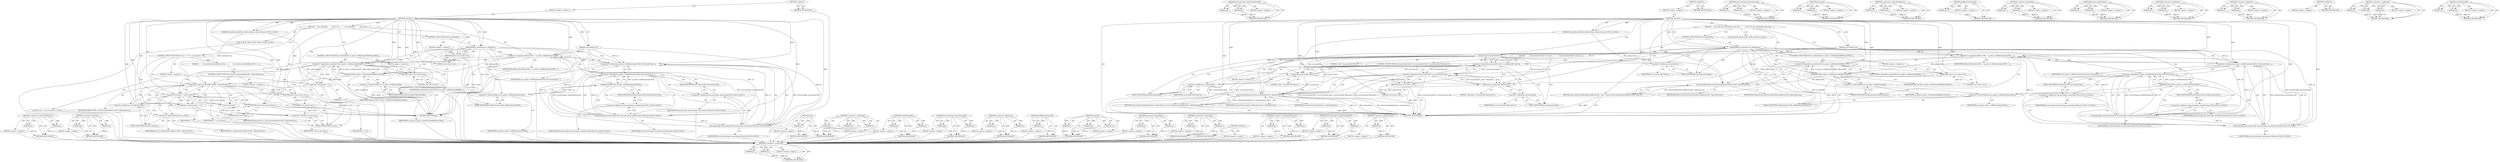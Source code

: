 digraph "urlMatchesSelf" {
vulnerable_122 [label=<(METHOD,&lt;operator&gt;.indirectFieldAccess)>];
vulnerable_123 [label=<(PARAM,p1)>];
vulnerable_124 [label=<(PARAM,p2)>];
vulnerable_125 [label=<(BLOCK,&lt;empty&gt;,&lt;empty&gt;)>];
vulnerable_126 [label=<(METHOD_RETURN,ANY)>];
vulnerable_147 [label=<(METHOD,&lt;operator&gt;.lessThan)>];
vulnerable_148 [label=<(PARAM,p1)>];
vulnerable_149 [label=<(PARAM,p2)>];
vulnerable_150 [label=<(BLOCK,&lt;empty&gt;,&lt;empty&gt;)>];
vulnerable_151 [label=<(METHOD_RETURN,ANY)>];
vulnerable_6 [label=<(METHOD,&lt;global&gt;)<SUB>1</SUB>>];
vulnerable_7 [label=<(BLOCK,&lt;empty&gt;,&lt;empty&gt;)<SUB>1</SUB>>];
vulnerable_8 [label=<(METHOD,matches)<SUB>1</SUB>>];
vulnerable_9 [label=<(PARAM,const KURL&amp; url)<SUB>1</SUB>>];
vulnerable_10 [label="<(PARAM,ContentSecurityPolicy::RedirectStatus redirectStatus)<SUB>1</SUB>>"];
vulnerable_11 [label=<(BLOCK,{
    if (m_allowStar)
         return true;
 
...,{
    if (m_allowStar)
         return true;
 
...)<SUB>2</SUB>>];
vulnerable_12 [label=<(CONTROL_STRUCTURE,IF,if (m_allowStar))<SUB>3</SUB>>];
vulnerable_13 [label=<(IDENTIFIER,m_allowStar,if (m_allowStar))<SUB>3</SUB>>];
vulnerable_14 [label=<(BLOCK,&lt;empty&gt;,&lt;empty&gt;)<SUB>4</SUB>>];
vulnerable_15 [label=<(RETURN,return true;,return true;)<SUB>4</SUB>>];
vulnerable_16 [label=<(LITERAL,true,return true;)<SUB>4</SUB>>];
vulnerable_17 [label="<(LOCAL,KURL effectiveURL: KURL)<SUB>6</SUB>>"];
vulnerable_18 [label=<(&lt;operator&gt;.assignment,effectiveURL = m_policy-&gt;selfMatchesInnerURL() ...)<SUB>6</SUB>>];
vulnerable_19 [label=<(IDENTIFIER,effectiveURL,effectiveURL = m_policy-&gt;selfMatchesInnerURL() ...)<SUB>6</SUB>>];
vulnerable_20 [label=<(&lt;operator&gt;.conditional,m_policy-&gt;selfMatchesInnerURL() &amp;&amp; SecurityOrig...)<SUB>6</SUB>>];
vulnerable_21 [label=<(&lt;operator&gt;.logicalAnd,m_policy-&gt;selfMatchesInnerURL() &amp;&amp; SecurityOrig...)<SUB>6</SUB>>];
vulnerable_22 [label=<(selfMatchesInnerURL,m_policy-&gt;selfMatchesInnerURL())<SUB>6</SUB>>];
vulnerable_23 [label=<(&lt;operator&gt;.indirectFieldAccess,m_policy-&gt;selfMatchesInnerURL)<SUB>6</SUB>>];
vulnerable_24 [label=<(IDENTIFIER,m_policy,m_policy-&gt;selfMatchesInnerURL())<SUB>6</SUB>>];
vulnerable_25 [label=<(FIELD_IDENTIFIER,selfMatchesInnerURL,selfMatchesInnerURL)<SUB>6</SUB>>];
vulnerable_26 [label="<(SecurityOrigin.shouldUseInnerURL,SecurityOrigin::shouldUseInnerURL(url))<SUB>6</SUB>>"];
vulnerable_27 [label="<(&lt;operator&gt;.fieldAccess,SecurityOrigin::shouldUseInnerURL)<SUB>6</SUB>>"];
vulnerable_28 [label="<(IDENTIFIER,SecurityOrigin,SecurityOrigin::shouldUseInnerURL(url))<SUB>6</SUB>>"];
vulnerable_29 [label=<(FIELD_IDENTIFIER,shouldUseInnerURL,shouldUseInnerURL)<SUB>6</SUB>>];
vulnerable_30 [label="<(IDENTIFIER,url,SecurityOrigin::shouldUseInnerURL(url))<SUB>6</SUB>>"];
vulnerable_31 [label="<(SecurityOrigin.extractInnerURL,SecurityOrigin::extractInnerURL(url))<SUB>6</SUB>>"];
vulnerable_32 [label="<(&lt;operator&gt;.fieldAccess,SecurityOrigin::extractInnerURL)<SUB>6</SUB>>"];
vulnerable_33 [label="<(IDENTIFIER,SecurityOrigin,SecurityOrigin::extractInnerURL(url))<SUB>6</SUB>>"];
vulnerable_34 [label=<(FIELD_IDENTIFIER,extractInnerURL,extractInnerURL)<SUB>6</SUB>>];
vulnerable_35 [label="<(IDENTIFIER,url,SecurityOrigin::extractInnerURL(url))<SUB>6</SUB>>"];
vulnerable_36 [label=<(IDENTIFIER,url,m_policy-&gt;selfMatchesInnerURL() &amp;&amp; SecurityOrig...)<SUB>6</SUB>>];
vulnerable_37 [label=<(CONTROL_STRUCTURE,IF,if (m_allowSelf &amp;&amp; m_policy-&gt;urlMatchesSelf(effectiveURL)))<SUB>8</SUB>>];
vulnerable_38 [label=<(&lt;operator&gt;.logicalAnd,m_allowSelf &amp;&amp; m_policy-&gt;urlMatchesSelf(effecti...)<SUB>8</SUB>>];
vulnerable_39 [label=<(IDENTIFIER,m_allowSelf,m_allowSelf &amp;&amp; m_policy-&gt;urlMatchesSelf(effecti...)<SUB>8</SUB>>];
vulnerable_40 [label=<(urlMatchesSelf,m_policy-&gt;urlMatchesSelf(effectiveURL))<SUB>8</SUB>>];
vulnerable_41 [label=<(&lt;operator&gt;.indirectFieldAccess,m_policy-&gt;urlMatchesSelf)<SUB>8</SUB>>];
vulnerable_42 [label=<(IDENTIFIER,m_policy,m_policy-&gt;urlMatchesSelf(effectiveURL))<SUB>8</SUB>>];
vulnerable_43 [label=<(FIELD_IDENTIFIER,urlMatchesSelf,urlMatchesSelf)<SUB>8</SUB>>];
vulnerable_44 [label=<(IDENTIFIER,effectiveURL,m_policy-&gt;urlMatchesSelf(effectiveURL))<SUB>8</SUB>>];
vulnerable_45 [label=<(BLOCK,&lt;empty&gt;,&lt;empty&gt;)<SUB>9</SUB>>];
vulnerable_46 [label=<(RETURN,return true;,return true;)<SUB>9</SUB>>];
vulnerable_47 [label=<(LITERAL,true,return true;)<SUB>9</SUB>>];
vulnerable_48 [label=<(CONTROL_STRUCTURE,FOR,for (size_t i = 0;i &lt; m_list.size();++i))<SUB>11</SUB>>];
vulnerable_49 [label=<(BLOCK,&lt;empty&gt;,&lt;empty&gt;)<SUB>11</SUB>>];
vulnerable_50 [label="<(LOCAL,size_t i: size_t)<SUB>11</SUB>>"];
vulnerable_51 [label=<(&lt;operator&gt;.assignment,i = 0)<SUB>11</SUB>>];
vulnerable_52 [label=<(IDENTIFIER,i,i = 0)<SUB>11</SUB>>];
vulnerable_53 [label=<(LITERAL,0,i = 0)<SUB>11</SUB>>];
vulnerable_54 [label=<(&lt;operator&gt;.lessThan,i &lt; m_list.size())<SUB>11</SUB>>];
vulnerable_55 [label=<(IDENTIFIER,i,i &lt; m_list.size())<SUB>11</SUB>>];
vulnerable_56 [label=<(size,m_list.size())<SUB>11</SUB>>];
vulnerable_57 [label=<(&lt;operator&gt;.fieldAccess,m_list.size)<SUB>11</SUB>>];
vulnerable_58 [label=<(IDENTIFIER,m_list,m_list.size())<SUB>11</SUB>>];
vulnerable_59 [label=<(FIELD_IDENTIFIER,size,size)<SUB>11</SUB>>];
vulnerable_60 [label=<(&lt;operator&gt;.preIncrement,++i)<SUB>11</SUB>>];
vulnerable_61 [label=<(IDENTIFIER,i,++i)<SUB>11</SUB>>];
vulnerable_62 [label=<(BLOCK,{
        if (m_list[i].matches(effectiveURL, r...,{
        if (m_list[i].matches(effectiveURL, r...)<SUB>11</SUB>>];
vulnerable_63 [label=<(CONTROL_STRUCTURE,IF,if (m_list[i].matches(effectiveURL, redirectStatus)))<SUB>12</SUB>>];
vulnerable_64 [label=<(matches,m_list[i].matches(effectiveURL, redirectStatus))<SUB>12</SUB>>];
vulnerable_65 [label=<(&lt;operator&gt;.fieldAccess,m_list[i].matches)<SUB>12</SUB>>];
vulnerable_66 [label=<(&lt;operator&gt;.indirectIndexAccess,m_list[i])<SUB>12</SUB>>];
vulnerable_67 [label=<(IDENTIFIER,m_list,m_list[i].matches(effectiveURL, redirectStatus))<SUB>12</SUB>>];
vulnerable_68 [label=<(IDENTIFIER,i,m_list[i].matches(effectiveURL, redirectStatus))<SUB>12</SUB>>];
vulnerable_69 [label=<(FIELD_IDENTIFIER,matches,matches)<SUB>12</SUB>>];
vulnerable_70 [label=<(IDENTIFIER,effectiveURL,m_list[i].matches(effectiveURL, redirectStatus))<SUB>12</SUB>>];
vulnerable_71 [label=<(IDENTIFIER,redirectStatus,m_list[i].matches(effectiveURL, redirectStatus))<SUB>12</SUB>>];
vulnerable_72 [label=<(BLOCK,&lt;empty&gt;,&lt;empty&gt;)<SUB>13</SUB>>];
vulnerable_73 [label=<(RETURN,return true;,return true;)<SUB>13</SUB>>];
vulnerable_74 [label=<(LITERAL,true,return true;)<SUB>13</SUB>>];
vulnerable_75 [label=<(RETURN,return false;,return false;)<SUB>15</SUB>>];
vulnerable_76 [label=<(LITERAL,false,return false;)<SUB>15</SUB>>];
vulnerable_77 [label=<(METHOD_RETURN,bool)<SUB>1</SUB>>];
vulnerable_79 [label=<(METHOD_RETURN,ANY)<SUB>1</SUB>>];
vulnerable_152 [label=<(METHOD,size)>];
vulnerable_153 [label=<(PARAM,p1)>];
vulnerable_154 [label=<(BLOCK,&lt;empty&gt;,&lt;empty&gt;)>];
vulnerable_155 [label=<(METHOD_RETURN,ANY)>];
vulnerable_107 [label=<(METHOD,&lt;operator&gt;.conditional)>];
vulnerable_108 [label=<(PARAM,p1)>];
vulnerable_109 [label=<(PARAM,p2)>];
vulnerable_110 [label=<(PARAM,p3)>];
vulnerable_111 [label=<(BLOCK,&lt;empty&gt;,&lt;empty&gt;)>];
vulnerable_112 [label=<(METHOD_RETURN,ANY)>];
vulnerable_142 [label=<(METHOD,urlMatchesSelf)>];
vulnerable_143 [label=<(PARAM,p1)>];
vulnerable_144 [label=<(PARAM,p2)>];
vulnerable_145 [label=<(BLOCK,&lt;empty&gt;,&lt;empty&gt;)>];
vulnerable_146 [label=<(METHOD_RETURN,ANY)>];
vulnerable_137 [label=<(METHOD,SecurityOrigin.extractInnerURL)>];
vulnerable_138 [label=<(PARAM,p1)>];
vulnerable_139 [label=<(PARAM,p2)>];
vulnerable_140 [label=<(BLOCK,&lt;empty&gt;,&lt;empty&gt;)>];
vulnerable_141 [label=<(METHOD_RETURN,ANY)>];
vulnerable_132 [label=<(METHOD,&lt;operator&gt;.fieldAccess)>];
vulnerable_133 [label=<(PARAM,p1)>];
vulnerable_134 [label=<(PARAM,p2)>];
vulnerable_135 [label=<(BLOCK,&lt;empty&gt;,&lt;empty&gt;)>];
vulnerable_136 [label=<(METHOD_RETURN,ANY)>];
vulnerable_118 [label=<(METHOD,selfMatchesInnerURL)>];
vulnerable_119 [label=<(PARAM,p1)>];
vulnerable_120 [label=<(BLOCK,&lt;empty&gt;,&lt;empty&gt;)>];
vulnerable_121 [label=<(METHOD_RETURN,ANY)>];
vulnerable_160 [label=<(METHOD,matches)>];
vulnerable_161 [label=<(PARAM,p1)>];
vulnerable_162 [label=<(PARAM,p2)>];
vulnerable_163 [label=<(PARAM,p3)>];
vulnerable_164 [label=<(BLOCK,&lt;empty&gt;,&lt;empty&gt;)>];
vulnerable_165 [label=<(METHOD_RETURN,ANY)>];
vulnerable_113 [label=<(METHOD,&lt;operator&gt;.logicalAnd)>];
vulnerable_114 [label=<(PARAM,p1)>];
vulnerable_115 [label=<(PARAM,p2)>];
vulnerable_116 [label=<(BLOCK,&lt;empty&gt;,&lt;empty&gt;)>];
vulnerable_117 [label=<(METHOD_RETURN,ANY)>];
vulnerable_102 [label=<(METHOD,&lt;operator&gt;.assignment)>];
vulnerable_103 [label=<(PARAM,p1)>];
vulnerable_104 [label=<(PARAM,p2)>];
vulnerable_105 [label=<(BLOCK,&lt;empty&gt;,&lt;empty&gt;)>];
vulnerable_106 [label=<(METHOD_RETURN,ANY)>];
vulnerable_96 [label=<(METHOD,&lt;global&gt;)<SUB>1</SUB>>];
vulnerable_97 [label=<(BLOCK,&lt;empty&gt;,&lt;empty&gt;)>];
vulnerable_98 [label=<(METHOD_RETURN,ANY)>];
vulnerable_166 [label=<(METHOD,&lt;operator&gt;.indirectIndexAccess)>];
vulnerable_167 [label=<(PARAM,p1)>];
vulnerable_168 [label=<(PARAM,p2)>];
vulnerable_169 [label=<(BLOCK,&lt;empty&gt;,&lt;empty&gt;)>];
vulnerable_170 [label=<(METHOD_RETURN,ANY)>];
vulnerable_127 [label=<(METHOD,SecurityOrigin.shouldUseInnerURL)>];
vulnerable_128 [label=<(PARAM,p1)>];
vulnerable_129 [label=<(PARAM,p2)>];
vulnerable_130 [label=<(BLOCK,&lt;empty&gt;,&lt;empty&gt;)>];
vulnerable_131 [label=<(METHOD_RETURN,ANY)>];
vulnerable_156 [label=<(METHOD,&lt;operator&gt;.preIncrement)>];
vulnerable_157 [label=<(PARAM,p1)>];
vulnerable_158 [label=<(BLOCK,&lt;empty&gt;,&lt;empty&gt;)>];
vulnerable_159 [label=<(METHOD_RETURN,ANY)>];
fixed_120 [label=<(METHOD,&lt;operator&gt;.assignment)>];
fixed_121 [label=<(PARAM,p1)>];
fixed_122 [label=<(PARAM,p2)>];
fixed_123 [label=<(BLOCK,&lt;empty&gt;,&lt;empty&gt;)>];
fixed_124 [label=<(METHOD_RETURN,ANY)>];
fixed_145 [label=<(METHOD,SecurityOrigin.shouldUseInnerURL)>];
fixed_146 [label=<(PARAM,p1)>];
fixed_147 [label=<(PARAM,p2)>];
fixed_148 [label=<(BLOCK,&lt;empty&gt;,&lt;empty&gt;)>];
fixed_149 [label=<(METHOD_RETURN,ANY)>];
fixed_6 [label=<(METHOD,&lt;global&gt;)<SUB>1</SUB>>];
fixed_7 [label=<(BLOCK,&lt;empty&gt;,&lt;empty&gt;)<SUB>1</SUB>>];
fixed_8 [label=<(METHOD,matches)<SUB>1</SUB>>];
fixed_9 [label=<(PARAM,const KURL&amp; url)<SUB>1</SUB>>];
fixed_10 [label="<(PARAM,ContentSecurityPolicy::RedirectStatus redirectStatus)<SUB>1</SUB>>"];
fixed_11 [label=<(BLOCK,{
    // The CSP spec specifically states that ...,{
    // The CSP spec specifically states that ...)<SUB>2</SUB>>];
fixed_12 [label=<(CONTROL_STRUCTURE,IF,if (m_allowStar))<SUB>8</SUB>>];
fixed_13 [label=<(IDENTIFIER,m_allowStar,if (m_allowStar))<SUB>8</SUB>>];
fixed_14 [label=<(BLOCK,{
        if (url.protocolIs(&quot;blob&quot;) || url.pro...,{
        if (url.protocolIs(&quot;blob&quot;) || url.pro...)<SUB>8</SUB>>];
fixed_15 [label=<(CONTROL_STRUCTURE,IF,if (url.protocolIs(&quot;blob&quot;) || url.protocolIs(&quot;data&quot;) || url.protocolIs(&quot;filesystem&quot;)))<SUB>9</SUB>>];
fixed_16 [label=<(&lt;operator&gt;.logicalOr,url.protocolIs(&quot;blob&quot;) || url.protocolIs(&quot;data&quot;...)<SUB>9</SUB>>];
fixed_17 [label=<(&lt;operator&gt;.logicalOr,url.protocolIs(&quot;blob&quot;) || url.protocolIs(&quot;data&quot;))<SUB>9</SUB>>];
fixed_18 [label=<(protocolIs,url.protocolIs(&quot;blob&quot;))<SUB>9</SUB>>];
fixed_19 [label=<(&lt;operator&gt;.fieldAccess,url.protocolIs)<SUB>9</SUB>>];
fixed_20 [label=<(IDENTIFIER,url,url.protocolIs(&quot;blob&quot;))<SUB>9</SUB>>];
fixed_21 [label=<(FIELD_IDENTIFIER,protocolIs,protocolIs)<SUB>9</SUB>>];
fixed_22 [label=<(LITERAL,&quot;blob&quot;,url.protocolIs(&quot;blob&quot;))<SUB>9</SUB>>];
fixed_23 [label=<(protocolIs,url.protocolIs(&quot;data&quot;))<SUB>9</SUB>>];
fixed_24 [label=<(&lt;operator&gt;.fieldAccess,url.protocolIs)<SUB>9</SUB>>];
fixed_25 [label=<(IDENTIFIER,url,url.protocolIs(&quot;data&quot;))<SUB>9</SUB>>];
fixed_26 [label=<(FIELD_IDENTIFIER,protocolIs,protocolIs)<SUB>9</SUB>>];
fixed_27 [label=<(LITERAL,&quot;data&quot;,url.protocolIs(&quot;data&quot;))<SUB>9</SUB>>];
fixed_28 [label=<(protocolIs,url.protocolIs(&quot;filesystem&quot;))<SUB>9</SUB>>];
fixed_29 [label=<(&lt;operator&gt;.fieldAccess,url.protocolIs)<SUB>9</SUB>>];
fixed_30 [label=<(IDENTIFIER,url,url.protocolIs(&quot;filesystem&quot;))<SUB>9</SUB>>];
fixed_31 [label=<(FIELD_IDENTIFIER,protocolIs,protocolIs)<SUB>9</SUB>>];
fixed_32 [label=<(LITERAL,&quot;filesystem&quot;,url.protocolIs(&quot;filesystem&quot;))<SUB>9</SUB>>];
fixed_33 [label=<(BLOCK,&lt;empty&gt;,&lt;empty&gt;)<SUB>10</SUB>>];
fixed_34 [label=<(RETURN,return hasSourceMatchInList(url, redirectStatus);,return hasSourceMatchInList(url, redirectStatus);)<SUB>10</SUB>>];
fixed_35 [label=<(hasSourceMatchInList,hasSourceMatchInList(url, redirectStatus))<SUB>10</SUB>>];
fixed_36 [label=<(IDENTIFIER,url,hasSourceMatchInList(url, redirectStatus))<SUB>10</SUB>>];
fixed_37 [label=<(IDENTIFIER,redirectStatus,hasSourceMatchInList(url, redirectStatus))<SUB>10</SUB>>];
fixed_38 [label=<(RETURN,return true;,return true;)<SUB>11</SUB>>];
fixed_39 [label=<(LITERAL,true,return true;)<SUB>11</SUB>>];
fixed_40 [label="<(LOCAL,KURL effectiveURL: KURL)<SUB>14</SUB>>"];
fixed_41 [label=<(&lt;operator&gt;.assignment,effectiveURL = m_policy-&gt;selfMatchesInnerURL() ...)<SUB>14</SUB>>];
fixed_42 [label=<(IDENTIFIER,effectiveURL,effectiveURL = m_policy-&gt;selfMatchesInnerURL() ...)<SUB>14</SUB>>];
fixed_43 [label=<(&lt;operator&gt;.conditional,m_policy-&gt;selfMatchesInnerURL() &amp;&amp; SecurityOrig...)<SUB>14</SUB>>];
fixed_44 [label=<(&lt;operator&gt;.logicalAnd,m_policy-&gt;selfMatchesInnerURL() &amp;&amp; SecurityOrig...)<SUB>14</SUB>>];
fixed_45 [label=<(selfMatchesInnerURL,m_policy-&gt;selfMatchesInnerURL())<SUB>14</SUB>>];
fixed_46 [label=<(&lt;operator&gt;.indirectFieldAccess,m_policy-&gt;selfMatchesInnerURL)<SUB>14</SUB>>];
fixed_47 [label=<(IDENTIFIER,m_policy,m_policy-&gt;selfMatchesInnerURL())<SUB>14</SUB>>];
fixed_48 [label=<(FIELD_IDENTIFIER,selfMatchesInnerURL,selfMatchesInnerURL)<SUB>14</SUB>>];
fixed_49 [label="<(SecurityOrigin.shouldUseInnerURL,SecurityOrigin::shouldUseInnerURL(url))<SUB>14</SUB>>"];
fixed_50 [label="<(&lt;operator&gt;.fieldAccess,SecurityOrigin::shouldUseInnerURL)<SUB>14</SUB>>"];
fixed_51 [label="<(IDENTIFIER,SecurityOrigin,SecurityOrigin::shouldUseInnerURL(url))<SUB>14</SUB>>"];
fixed_52 [label=<(FIELD_IDENTIFIER,shouldUseInnerURL,shouldUseInnerURL)<SUB>14</SUB>>];
fixed_53 [label="<(IDENTIFIER,url,SecurityOrigin::shouldUseInnerURL(url))<SUB>14</SUB>>"];
fixed_54 [label="<(SecurityOrigin.extractInnerURL,SecurityOrigin::extractInnerURL(url))<SUB>14</SUB>>"];
fixed_55 [label="<(&lt;operator&gt;.fieldAccess,SecurityOrigin::extractInnerURL)<SUB>14</SUB>>"];
fixed_56 [label="<(IDENTIFIER,SecurityOrigin,SecurityOrigin::extractInnerURL(url))<SUB>14</SUB>>"];
fixed_57 [label=<(FIELD_IDENTIFIER,extractInnerURL,extractInnerURL)<SUB>14</SUB>>];
fixed_58 [label="<(IDENTIFIER,url,SecurityOrigin::extractInnerURL(url))<SUB>14</SUB>>"];
fixed_59 [label=<(IDENTIFIER,url,m_policy-&gt;selfMatchesInnerURL() &amp;&amp; SecurityOrig...)<SUB>14</SUB>>];
fixed_60 [label=<(CONTROL_STRUCTURE,IF,if (m_allowSelf &amp;&amp; m_policy-&gt;urlMatchesSelf(effectiveURL)))<SUB>16</SUB>>];
fixed_61 [label=<(&lt;operator&gt;.logicalAnd,m_allowSelf &amp;&amp; m_policy-&gt;urlMatchesSelf(effecti...)<SUB>16</SUB>>];
fixed_62 [label=<(IDENTIFIER,m_allowSelf,m_allowSelf &amp;&amp; m_policy-&gt;urlMatchesSelf(effecti...)<SUB>16</SUB>>];
fixed_63 [label=<(urlMatchesSelf,m_policy-&gt;urlMatchesSelf(effectiveURL))<SUB>16</SUB>>];
fixed_64 [label=<(&lt;operator&gt;.indirectFieldAccess,m_policy-&gt;urlMatchesSelf)<SUB>16</SUB>>];
fixed_65 [label=<(IDENTIFIER,m_policy,m_policy-&gt;urlMatchesSelf(effectiveURL))<SUB>16</SUB>>];
fixed_66 [label=<(FIELD_IDENTIFIER,urlMatchesSelf,urlMatchesSelf)<SUB>16</SUB>>];
fixed_67 [label=<(IDENTIFIER,effectiveURL,m_policy-&gt;urlMatchesSelf(effectiveURL))<SUB>16</SUB>>];
fixed_68 [label=<(BLOCK,&lt;empty&gt;,&lt;empty&gt;)<SUB>17</SUB>>];
fixed_69 [label=<(RETURN,return true;,return true;)<SUB>17</SUB>>];
fixed_70 [label=<(LITERAL,true,return true;)<SUB>17</SUB>>];
fixed_71 [label=<(RETURN,return hasSourceMatchInList(effectiveURL, redir...,return hasSourceMatchInList(effectiveURL, redir...)<SUB>19</SUB>>];
fixed_72 [label=<(hasSourceMatchInList,hasSourceMatchInList(effectiveURL, redirectStatus))<SUB>19</SUB>>];
fixed_73 [label=<(IDENTIFIER,effectiveURL,hasSourceMatchInList(effectiveURL, redirectStatus))<SUB>19</SUB>>];
fixed_74 [label=<(IDENTIFIER,redirectStatus,hasSourceMatchInList(effectiveURL, redirectStatus))<SUB>19</SUB>>];
fixed_75 [label=<(METHOD_RETURN,bool)<SUB>1</SUB>>];
fixed_77 [label=<(METHOD_RETURN,ANY)<SUB>1</SUB>>];
fixed_150 [label=<(METHOD,SecurityOrigin.extractInnerURL)>];
fixed_151 [label=<(PARAM,p1)>];
fixed_152 [label=<(PARAM,p2)>];
fixed_153 [label=<(BLOCK,&lt;empty&gt;,&lt;empty&gt;)>];
fixed_154 [label=<(METHOD_RETURN,ANY)>];
fixed_105 [label=<(METHOD,protocolIs)>];
fixed_106 [label=<(PARAM,p1)>];
fixed_107 [label=<(PARAM,p2)>];
fixed_108 [label=<(BLOCK,&lt;empty&gt;,&lt;empty&gt;)>];
fixed_109 [label=<(METHOD_RETURN,ANY)>];
fixed_140 [label=<(METHOD,&lt;operator&gt;.indirectFieldAccess)>];
fixed_141 [label=<(PARAM,p1)>];
fixed_142 [label=<(PARAM,p2)>];
fixed_143 [label=<(BLOCK,&lt;empty&gt;,&lt;empty&gt;)>];
fixed_144 [label=<(METHOD_RETURN,ANY)>];
fixed_136 [label=<(METHOD,selfMatchesInnerURL)>];
fixed_137 [label=<(PARAM,p1)>];
fixed_138 [label=<(BLOCK,&lt;empty&gt;,&lt;empty&gt;)>];
fixed_139 [label=<(METHOD_RETURN,ANY)>];
fixed_131 [label=<(METHOD,&lt;operator&gt;.logicalAnd)>];
fixed_132 [label=<(PARAM,p1)>];
fixed_133 [label=<(PARAM,p2)>];
fixed_134 [label=<(BLOCK,&lt;empty&gt;,&lt;empty&gt;)>];
fixed_135 [label=<(METHOD_RETURN,ANY)>];
fixed_115 [label=<(METHOD,hasSourceMatchInList)>];
fixed_116 [label=<(PARAM,p1)>];
fixed_117 [label=<(PARAM,p2)>];
fixed_118 [label=<(BLOCK,&lt;empty&gt;,&lt;empty&gt;)>];
fixed_119 [label=<(METHOD_RETURN,ANY)>];
fixed_110 [label=<(METHOD,&lt;operator&gt;.fieldAccess)>];
fixed_111 [label=<(PARAM,p1)>];
fixed_112 [label=<(PARAM,p2)>];
fixed_113 [label=<(BLOCK,&lt;empty&gt;,&lt;empty&gt;)>];
fixed_114 [label=<(METHOD_RETURN,ANY)>];
fixed_100 [label=<(METHOD,&lt;operator&gt;.logicalOr)>];
fixed_101 [label=<(PARAM,p1)>];
fixed_102 [label=<(PARAM,p2)>];
fixed_103 [label=<(BLOCK,&lt;empty&gt;,&lt;empty&gt;)>];
fixed_104 [label=<(METHOD_RETURN,ANY)>];
fixed_94 [label=<(METHOD,&lt;global&gt;)<SUB>1</SUB>>];
fixed_95 [label=<(BLOCK,&lt;empty&gt;,&lt;empty&gt;)>];
fixed_96 [label=<(METHOD_RETURN,ANY)>];
fixed_125 [label=<(METHOD,&lt;operator&gt;.conditional)>];
fixed_126 [label=<(PARAM,p1)>];
fixed_127 [label=<(PARAM,p2)>];
fixed_128 [label=<(PARAM,p3)>];
fixed_129 [label=<(BLOCK,&lt;empty&gt;,&lt;empty&gt;)>];
fixed_130 [label=<(METHOD_RETURN,ANY)>];
fixed_155 [label=<(METHOD,urlMatchesSelf)>];
fixed_156 [label=<(PARAM,p1)>];
fixed_157 [label=<(PARAM,p2)>];
fixed_158 [label=<(BLOCK,&lt;empty&gt;,&lt;empty&gt;)>];
fixed_159 [label=<(METHOD_RETURN,ANY)>];
vulnerable_122 -> vulnerable_123  [key=0, label="AST: "];
vulnerable_122 -> vulnerable_123  [key=1, label="DDG: "];
vulnerable_122 -> vulnerable_125  [key=0, label="AST: "];
vulnerable_122 -> vulnerable_124  [key=0, label="AST: "];
vulnerable_122 -> vulnerable_124  [key=1, label="DDG: "];
vulnerable_122 -> vulnerable_126  [key=0, label="AST: "];
vulnerable_122 -> vulnerable_126  [key=1, label="CFG: "];
vulnerable_123 -> vulnerable_126  [key=0, label="DDG: p1"];
vulnerable_124 -> vulnerable_126  [key=0, label="DDG: p2"];
vulnerable_125 -> fixed_120  [key=0];
vulnerable_126 -> fixed_120  [key=0];
vulnerable_147 -> vulnerable_148  [key=0, label="AST: "];
vulnerable_147 -> vulnerable_148  [key=1, label="DDG: "];
vulnerable_147 -> vulnerable_150  [key=0, label="AST: "];
vulnerable_147 -> vulnerable_149  [key=0, label="AST: "];
vulnerable_147 -> vulnerable_149  [key=1, label="DDG: "];
vulnerable_147 -> vulnerable_151  [key=0, label="AST: "];
vulnerable_147 -> vulnerable_151  [key=1, label="CFG: "];
vulnerable_148 -> vulnerable_151  [key=0, label="DDG: p1"];
vulnerable_149 -> vulnerable_151  [key=0, label="DDG: p2"];
vulnerable_150 -> fixed_120  [key=0];
vulnerable_151 -> fixed_120  [key=0];
vulnerable_6 -> vulnerable_7  [key=0, label="AST: "];
vulnerable_6 -> vulnerable_79  [key=0, label="AST: "];
vulnerable_6 -> vulnerable_79  [key=1, label="CFG: "];
vulnerable_7 -> vulnerable_8  [key=0, label="AST: "];
vulnerable_8 -> vulnerable_9  [key=0, label="AST: "];
vulnerable_8 -> vulnerable_9  [key=1, label="DDG: "];
vulnerable_8 -> vulnerable_10  [key=0, label="AST: "];
vulnerable_8 -> vulnerable_10  [key=1, label="DDG: "];
vulnerable_8 -> vulnerable_11  [key=0, label="AST: "];
vulnerable_8 -> vulnerable_77  [key=0, label="AST: "];
vulnerable_8 -> vulnerable_13  [key=0, label="CFG: "];
vulnerable_8 -> vulnerable_13  [key=1, label="DDG: "];
vulnerable_8 -> vulnerable_18  [key=0, label="DDG: "];
vulnerable_8 -> vulnerable_75  [key=0, label="DDG: "];
vulnerable_8 -> vulnerable_76  [key=0, label="DDG: "];
vulnerable_8 -> vulnerable_15  [key=0, label="DDG: "];
vulnerable_8 -> vulnerable_20  [key=0, label="DDG: "];
vulnerable_8 -> vulnerable_38  [key=0, label="DDG: "];
vulnerable_8 -> vulnerable_46  [key=0, label="DDG: "];
vulnerable_8 -> vulnerable_51  [key=0, label="DDG: "];
vulnerable_8 -> vulnerable_54  [key=0, label="DDG: "];
vulnerable_8 -> vulnerable_60  [key=0, label="DDG: "];
vulnerable_8 -> vulnerable_16  [key=0, label="DDG: "];
vulnerable_8 -> vulnerable_31  [key=0, label="DDG: "];
vulnerable_8 -> vulnerable_40  [key=0, label="DDG: "];
vulnerable_8 -> vulnerable_47  [key=0, label="DDG: "];
vulnerable_8 -> vulnerable_26  [key=0, label="DDG: "];
vulnerable_8 -> vulnerable_64  [key=0, label="DDG: "];
vulnerable_8 -> vulnerable_73  [key=0, label="DDG: "];
vulnerable_8 -> vulnerable_74  [key=0, label="DDG: "];
vulnerable_9 -> vulnerable_77  [key=0, label="DDG: url"];
vulnerable_9 -> vulnerable_18  [key=0, label="DDG: url"];
vulnerable_9 -> vulnerable_20  [key=0, label="DDG: url"];
vulnerable_9 -> vulnerable_31  [key=0, label="DDG: url"];
vulnerable_9 -> vulnerable_26  [key=0, label="DDG: url"];
vulnerable_10 -> vulnerable_77  [key=0, label="DDG: redirectStatus"];
vulnerable_10 -> vulnerable_64  [key=0, label="DDG: redirectStatus"];
vulnerable_11 -> vulnerable_12  [key=0, label="AST: "];
vulnerable_11 -> vulnerable_17  [key=0, label="AST: "];
vulnerable_11 -> vulnerable_18  [key=0, label="AST: "];
vulnerable_11 -> vulnerable_37  [key=0, label="AST: "];
vulnerable_11 -> vulnerable_48  [key=0, label="AST: "];
vulnerable_11 -> vulnerable_75  [key=0, label="AST: "];
vulnerable_12 -> vulnerable_13  [key=0, label="AST: "];
vulnerable_12 -> vulnerable_14  [key=0, label="AST: "];
vulnerable_13 -> vulnerable_15  [key=0, label="CFG: "];
vulnerable_13 -> vulnerable_15  [key=1, label="CDG: "];
vulnerable_13 -> vulnerable_25  [key=0, label="CFG: "];
vulnerable_13 -> vulnerable_25  [key=1, label="CDG: "];
vulnerable_13 -> vulnerable_21  [key=0, label="CDG: "];
vulnerable_13 -> vulnerable_20  [key=0, label="CDG: "];
vulnerable_13 -> vulnerable_38  [key=0, label="CDG: "];
vulnerable_13 -> vulnerable_22  [key=0, label="CDG: "];
vulnerable_13 -> vulnerable_18  [key=0, label="CDG: "];
vulnerable_13 -> vulnerable_23  [key=0, label="CDG: "];
vulnerable_13 -> vulnerable_40  [key=0, label="CDG: "];
vulnerable_13 -> vulnerable_43  [key=0, label="CDG: "];
vulnerable_13 -> vulnerable_41  [key=0, label="CDG: "];
vulnerable_14 -> vulnerable_15  [key=0, label="AST: "];
vulnerable_15 -> vulnerable_16  [key=0, label="AST: "];
vulnerable_15 -> vulnerable_77  [key=0, label="CFG: "];
vulnerable_15 -> vulnerable_77  [key=1, label="DDG: &lt;RET&gt;"];
vulnerable_16 -> vulnerable_15  [key=0, label="DDG: true"];
vulnerable_17 -> fixed_120  [key=0];
vulnerable_18 -> vulnerable_19  [key=0, label="AST: "];
vulnerable_18 -> vulnerable_20  [key=0, label="AST: "];
vulnerable_18 -> vulnerable_38  [key=0, label="CFG: "];
vulnerable_18 -> vulnerable_43  [key=0, label="CFG: "];
vulnerable_18 -> vulnerable_40  [key=0, label="DDG: effectiveURL"];
vulnerable_18 -> vulnerable_64  [key=0, label="DDG: effectiveURL"];
vulnerable_19 -> fixed_120  [key=0];
vulnerable_20 -> vulnerable_21  [key=0, label="AST: "];
vulnerable_20 -> vulnerable_31  [key=0, label="AST: "];
vulnerable_20 -> vulnerable_36  [key=0, label="AST: "];
vulnerable_20 -> vulnerable_18  [key=0, label="CFG: "];
vulnerable_21 -> vulnerable_22  [key=0, label="AST: "];
vulnerable_21 -> vulnerable_26  [key=0, label="AST: "];
vulnerable_21 -> vulnerable_34  [key=0, label="CFG: "];
vulnerable_21 -> vulnerable_34  [key=1, label="CDG: "];
vulnerable_21 -> vulnerable_20  [key=0, label="CFG: "];
vulnerable_21 -> vulnerable_32  [key=0, label="CDG: "];
vulnerable_21 -> vulnerable_31  [key=0, label="CDG: "];
vulnerable_22 -> vulnerable_23  [key=0, label="AST: "];
vulnerable_22 -> vulnerable_21  [key=0, label="CFG: "];
vulnerable_22 -> vulnerable_21  [key=1, label="DDG: m_policy-&gt;selfMatchesInnerURL"];
vulnerable_22 -> vulnerable_29  [key=0, label="CFG: "];
vulnerable_22 -> vulnerable_29  [key=1, label="CDG: "];
vulnerable_22 -> vulnerable_26  [key=0, label="CDG: "];
vulnerable_22 -> vulnerable_27  [key=0, label="CDG: "];
vulnerable_23 -> vulnerable_24  [key=0, label="AST: "];
vulnerable_23 -> vulnerable_25  [key=0, label="AST: "];
vulnerable_23 -> vulnerable_22  [key=0, label="CFG: "];
vulnerable_24 -> fixed_120  [key=0];
vulnerable_25 -> vulnerable_23  [key=0, label="CFG: "];
vulnerable_26 -> vulnerable_27  [key=0, label="AST: "];
vulnerable_26 -> vulnerable_30  [key=0, label="AST: "];
vulnerable_26 -> vulnerable_21  [key=0, label="CFG: "];
vulnerable_26 -> vulnerable_21  [key=1, label="DDG: SecurityOrigin::shouldUseInnerURL"];
vulnerable_26 -> vulnerable_21  [key=2, label="DDG: url"];
vulnerable_26 -> vulnerable_18  [key=0, label="DDG: url"];
vulnerable_26 -> vulnerable_20  [key=0, label="DDG: url"];
vulnerable_26 -> vulnerable_31  [key=0, label="DDG: url"];
vulnerable_27 -> vulnerable_28  [key=0, label="AST: "];
vulnerable_27 -> vulnerable_29  [key=0, label="AST: "];
vulnerable_27 -> vulnerable_26  [key=0, label="CFG: "];
vulnerable_28 -> fixed_120  [key=0];
vulnerable_29 -> vulnerable_27  [key=0, label="CFG: "];
vulnerable_30 -> fixed_120  [key=0];
vulnerable_31 -> vulnerable_32  [key=0, label="AST: "];
vulnerable_31 -> vulnerable_35  [key=0, label="AST: "];
vulnerable_31 -> vulnerable_20  [key=0, label="CFG: "];
vulnerable_31 -> vulnerable_20  [key=1, label="DDG: SecurityOrigin::extractInnerURL"];
vulnerable_31 -> vulnerable_20  [key=2, label="DDG: url"];
vulnerable_31 -> vulnerable_18  [key=0, label="DDG: SecurityOrigin::extractInnerURL"];
vulnerable_31 -> vulnerable_18  [key=1, label="DDG: url"];
vulnerable_32 -> vulnerable_33  [key=0, label="AST: "];
vulnerable_32 -> vulnerable_34  [key=0, label="AST: "];
vulnerable_32 -> vulnerable_31  [key=0, label="CFG: "];
vulnerable_33 -> fixed_120  [key=0];
vulnerable_34 -> vulnerable_32  [key=0, label="CFG: "];
vulnerable_35 -> fixed_120  [key=0];
vulnerable_36 -> fixed_120  [key=0];
vulnerable_37 -> vulnerable_38  [key=0, label="AST: "];
vulnerable_37 -> vulnerable_45  [key=0, label="AST: "];
vulnerable_38 -> vulnerable_39  [key=0, label="AST: "];
vulnerable_38 -> vulnerable_40  [key=0, label="AST: "];
vulnerable_38 -> vulnerable_46  [key=0, label="CFG: "];
vulnerable_38 -> vulnerable_46  [key=1, label="CDG: "];
vulnerable_38 -> vulnerable_51  [key=0, label="CFG: "];
vulnerable_38 -> vulnerable_51  [key=1, label="CDG: "];
vulnerable_38 -> vulnerable_77  [key=0, label="DDG: m_allowSelf"];
vulnerable_38 -> vulnerable_57  [key=0, label="CDG: "];
vulnerable_38 -> vulnerable_56  [key=0, label="CDG: "];
vulnerable_38 -> vulnerable_59  [key=0, label="CDG: "];
vulnerable_38 -> vulnerable_54  [key=0, label="CDG: "];
vulnerable_39 -> fixed_120  [key=0];
vulnerable_40 -> vulnerable_41  [key=0, label="AST: "];
vulnerable_40 -> vulnerable_44  [key=0, label="AST: "];
vulnerable_40 -> vulnerable_38  [key=0, label="CFG: "];
vulnerable_40 -> vulnerable_38  [key=1, label="DDG: m_policy-&gt;urlMatchesSelf"];
vulnerable_40 -> vulnerable_38  [key=2, label="DDG: effectiveURL"];
vulnerable_40 -> vulnerable_64  [key=0, label="DDG: effectiveURL"];
vulnerable_41 -> vulnerable_42  [key=0, label="AST: "];
vulnerable_41 -> vulnerable_43  [key=0, label="AST: "];
vulnerable_41 -> vulnerable_40  [key=0, label="CFG: "];
vulnerable_42 -> fixed_120  [key=0];
vulnerable_43 -> vulnerable_41  [key=0, label="CFG: "];
vulnerable_44 -> fixed_120  [key=0];
vulnerable_45 -> vulnerable_46  [key=0, label="AST: "];
vulnerable_46 -> vulnerable_47  [key=0, label="AST: "];
vulnerable_46 -> vulnerable_77  [key=0, label="CFG: "];
vulnerable_46 -> vulnerable_77  [key=1, label="DDG: &lt;RET&gt;"];
vulnerable_47 -> vulnerable_46  [key=0, label="DDG: true"];
vulnerable_48 -> vulnerable_49  [key=0, label="AST: "];
vulnerable_48 -> vulnerable_54  [key=0, label="AST: "];
vulnerable_48 -> vulnerable_60  [key=0, label="AST: "];
vulnerable_48 -> vulnerable_62  [key=0, label="AST: "];
vulnerable_49 -> vulnerable_50  [key=0, label="AST: "];
vulnerable_49 -> vulnerable_51  [key=0, label="AST: "];
vulnerable_50 -> fixed_120  [key=0];
vulnerable_51 -> vulnerable_52  [key=0, label="AST: "];
vulnerable_51 -> vulnerable_53  [key=0, label="AST: "];
vulnerable_51 -> vulnerable_59  [key=0, label="CFG: "];
vulnerable_51 -> vulnerable_54  [key=0, label="DDG: i"];
vulnerable_52 -> fixed_120  [key=0];
vulnerable_53 -> fixed_120  [key=0];
vulnerable_54 -> vulnerable_55  [key=0, label="AST: "];
vulnerable_54 -> vulnerable_56  [key=0, label="AST: "];
vulnerable_54 -> vulnerable_66  [key=0, label="CFG: "];
vulnerable_54 -> vulnerable_66  [key=1, label="CDG: "];
vulnerable_54 -> vulnerable_75  [key=0, label="CFG: "];
vulnerable_54 -> vulnerable_75  [key=1, label="CDG: "];
vulnerable_54 -> vulnerable_60  [key=0, label="DDG: i"];
vulnerable_54 -> vulnerable_64  [key=0, label="CDG: "];
vulnerable_54 -> vulnerable_69  [key=0, label="CDG: "];
vulnerable_54 -> vulnerable_65  [key=0, label="CDG: "];
vulnerable_55 -> fixed_120  [key=0];
vulnerable_56 -> vulnerable_57  [key=0, label="AST: "];
vulnerable_56 -> vulnerable_54  [key=0, label="CFG: "];
vulnerable_56 -> vulnerable_54  [key=1, label="DDG: m_list.size"];
vulnerable_57 -> vulnerable_58  [key=0, label="AST: "];
vulnerable_57 -> vulnerable_59  [key=0, label="AST: "];
vulnerable_57 -> vulnerable_56  [key=0, label="CFG: "];
vulnerable_58 -> fixed_120  [key=0];
vulnerable_59 -> vulnerable_57  [key=0, label="CFG: "];
vulnerable_60 -> vulnerable_61  [key=0, label="AST: "];
vulnerable_60 -> vulnerable_59  [key=0, label="CFG: "];
vulnerable_60 -> vulnerable_54  [key=0, label="DDG: i"];
vulnerable_61 -> fixed_120  [key=0];
vulnerable_62 -> vulnerable_63  [key=0, label="AST: "];
vulnerable_63 -> vulnerable_64  [key=0, label="AST: "];
vulnerable_63 -> vulnerable_72  [key=0, label="AST: "];
vulnerable_64 -> vulnerable_65  [key=0, label="AST: "];
vulnerable_64 -> vulnerable_70  [key=0, label="AST: "];
vulnerable_64 -> vulnerable_71  [key=0, label="AST: "];
vulnerable_64 -> vulnerable_73  [key=0, label="CFG: "];
vulnerable_64 -> vulnerable_73  [key=1, label="CDG: "];
vulnerable_64 -> vulnerable_60  [key=0, label="CFG: "];
vulnerable_64 -> vulnerable_60  [key=1, label="CDG: "];
vulnerable_64 -> vulnerable_57  [key=0, label="CDG: "];
vulnerable_64 -> vulnerable_56  [key=0, label="CDG: "];
vulnerable_64 -> vulnerable_59  [key=0, label="CDG: "];
vulnerable_64 -> vulnerable_54  [key=0, label="CDG: "];
vulnerable_65 -> vulnerable_66  [key=0, label="AST: "];
vulnerable_65 -> vulnerable_69  [key=0, label="AST: "];
vulnerable_65 -> vulnerable_64  [key=0, label="CFG: "];
vulnerable_66 -> vulnerable_67  [key=0, label="AST: "];
vulnerable_66 -> vulnerable_68  [key=0, label="AST: "];
vulnerable_66 -> vulnerable_69  [key=0, label="CFG: "];
vulnerable_67 -> fixed_120  [key=0];
vulnerable_68 -> fixed_120  [key=0];
vulnerable_69 -> vulnerable_65  [key=0, label="CFG: "];
vulnerable_70 -> fixed_120  [key=0];
vulnerable_71 -> fixed_120  [key=0];
vulnerable_72 -> vulnerable_73  [key=0, label="AST: "];
vulnerable_73 -> vulnerable_74  [key=0, label="AST: "];
vulnerable_73 -> vulnerable_77  [key=0, label="CFG: "];
vulnerable_73 -> vulnerable_77  [key=1, label="DDG: &lt;RET&gt;"];
vulnerable_74 -> vulnerable_73  [key=0, label="DDG: true"];
vulnerable_75 -> vulnerable_76  [key=0, label="AST: "];
vulnerable_75 -> vulnerable_77  [key=0, label="CFG: "];
vulnerable_75 -> vulnerable_77  [key=1, label="DDG: &lt;RET&gt;"];
vulnerable_76 -> vulnerable_75  [key=0, label="DDG: false"];
vulnerable_77 -> fixed_120  [key=0];
vulnerable_79 -> fixed_120  [key=0];
vulnerable_152 -> vulnerable_153  [key=0, label="AST: "];
vulnerable_152 -> vulnerable_153  [key=1, label="DDG: "];
vulnerable_152 -> vulnerable_154  [key=0, label="AST: "];
vulnerable_152 -> vulnerable_155  [key=0, label="AST: "];
vulnerable_152 -> vulnerable_155  [key=1, label="CFG: "];
vulnerable_153 -> vulnerable_155  [key=0, label="DDG: p1"];
vulnerable_154 -> fixed_120  [key=0];
vulnerable_155 -> fixed_120  [key=0];
vulnerable_107 -> vulnerable_108  [key=0, label="AST: "];
vulnerable_107 -> vulnerable_108  [key=1, label="DDG: "];
vulnerable_107 -> vulnerable_111  [key=0, label="AST: "];
vulnerable_107 -> vulnerable_109  [key=0, label="AST: "];
vulnerable_107 -> vulnerable_109  [key=1, label="DDG: "];
vulnerable_107 -> vulnerable_112  [key=0, label="AST: "];
vulnerable_107 -> vulnerable_112  [key=1, label="CFG: "];
vulnerable_107 -> vulnerable_110  [key=0, label="AST: "];
vulnerable_107 -> vulnerable_110  [key=1, label="DDG: "];
vulnerable_108 -> vulnerable_112  [key=0, label="DDG: p1"];
vulnerable_109 -> vulnerable_112  [key=0, label="DDG: p2"];
vulnerable_110 -> vulnerable_112  [key=0, label="DDG: p3"];
vulnerable_111 -> fixed_120  [key=0];
vulnerable_112 -> fixed_120  [key=0];
vulnerable_142 -> vulnerable_143  [key=0, label="AST: "];
vulnerable_142 -> vulnerable_143  [key=1, label="DDG: "];
vulnerable_142 -> vulnerable_145  [key=0, label="AST: "];
vulnerable_142 -> vulnerable_144  [key=0, label="AST: "];
vulnerable_142 -> vulnerable_144  [key=1, label="DDG: "];
vulnerable_142 -> vulnerable_146  [key=0, label="AST: "];
vulnerable_142 -> vulnerable_146  [key=1, label="CFG: "];
vulnerable_143 -> vulnerable_146  [key=0, label="DDG: p1"];
vulnerable_144 -> vulnerable_146  [key=0, label="DDG: p2"];
vulnerable_145 -> fixed_120  [key=0];
vulnerable_146 -> fixed_120  [key=0];
vulnerable_137 -> vulnerable_138  [key=0, label="AST: "];
vulnerable_137 -> vulnerable_138  [key=1, label="DDG: "];
vulnerable_137 -> vulnerable_140  [key=0, label="AST: "];
vulnerable_137 -> vulnerable_139  [key=0, label="AST: "];
vulnerable_137 -> vulnerable_139  [key=1, label="DDG: "];
vulnerable_137 -> vulnerable_141  [key=0, label="AST: "];
vulnerable_137 -> vulnerable_141  [key=1, label="CFG: "];
vulnerable_138 -> vulnerable_141  [key=0, label="DDG: p1"];
vulnerable_139 -> vulnerable_141  [key=0, label="DDG: p2"];
vulnerable_140 -> fixed_120  [key=0];
vulnerable_141 -> fixed_120  [key=0];
vulnerable_132 -> vulnerable_133  [key=0, label="AST: "];
vulnerable_132 -> vulnerable_133  [key=1, label="DDG: "];
vulnerable_132 -> vulnerable_135  [key=0, label="AST: "];
vulnerable_132 -> vulnerable_134  [key=0, label="AST: "];
vulnerable_132 -> vulnerable_134  [key=1, label="DDG: "];
vulnerable_132 -> vulnerable_136  [key=0, label="AST: "];
vulnerable_132 -> vulnerable_136  [key=1, label="CFG: "];
vulnerable_133 -> vulnerable_136  [key=0, label="DDG: p1"];
vulnerable_134 -> vulnerable_136  [key=0, label="DDG: p2"];
vulnerable_135 -> fixed_120  [key=0];
vulnerable_136 -> fixed_120  [key=0];
vulnerable_118 -> vulnerable_119  [key=0, label="AST: "];
vulnerable_118 -> vulnerable_119  [key=1, label="DDG: "];
vulnerable_118 -> vulnerable_120  [key=0, label="AST: "];
vulnerable_118 -> vulnerable_121  [key=0, label="AST: "];
vulnerable_118 -> vulnerable_121  [key=1, label="CFG: "];
vulnerable_119 -> vulnerable_121  [key=0, label="DDG: p1"];
vulnerable_120 -> fixed_120  [key=0];
vulnerable_121 -> fixed_120  [key=0];
vulnerable_160 -> vulnerable_161  [key=0, label="AST: "];
vulnerable_160 -> vulnerable_161  [key=1, label="DDG: "];
vulnerable_160 -> vulnerable_164  [key=0, label="AST: "];
vulnerable_160 -> vulnerable_162  [key=0, label="AST: "];
vulnerable_160 -> vulnerable_162  [key=1, label="DDG: "];
vulnerable_160 -> vulnerable_165  [key=0, label="AST: "];
vulnerable_160 -> vulnerable_165  [key=1, label="CFG: "];
vulnerable_160 -> vulnerable_163  [key=0, label="AST: "];
vulnerable_160 -> vulnerable_163  [key=1, label="DDG: "];
vulnerable_161 -> vulnerable_165  [key=0, label="DDG: p1"];
vulnerable_162 -> vulnerable_165  [key=0, label="DDG: p2"];
vulnerable_163 -> vulnerable_165  [key=0, label="DDG: p3"];
vulnerable_164 -> fixed_120  [key=0];
vulnerable_165 -> fixed_120  [key=0];
vulnerable_113 -> vulnerable_114  [key=0, label="AST: "];
vulnerable_113 -> vulnerable_114  [key=1, label="DDG: "];
vulnerable_113 -> vulnerable_116  [key=0, label="AST: "];
vulnerable_113 -> vulnerable_115  [key=0, label="AST: "];
vulnerable_113 -> vulnerable_115  [key=1, label="DDG: "];
vulnerable_113 -> vulnerable_117  [key=0, label="AST: "];
vulnerable_113 -> vulnerable_117  [key=1, label="CFG: "];
vulnerable_114 -> vulnerable_117  [key=0, label="DDG: p1"];
vulnerable_115 -> vulnerable_117  [key=0, label="DDG: p2"];
vulnerable_116 -> fixed_120  [key=0];
vulnerable_117 -> fixed_120  [key=0];
vulnerable_102 -> vulnerable_103  [key=0, label="AST: "];
vulnerable_102 -> vulnerable_103  [key=1, label="DDG: "];
vulnerable_102 -> vulnerable_105  [key=0, label="AST: "];
vulnerable_102 -> vulnerable_104  [key=0, label="AST: "];
vulnerable_102 -> vulnerable_104  [key=1, label="DDG: "];
vulnerable_102 -> vulnerable_106  [key=0, label="AST: "];
vulnerable_102 -> vulnerable_106  [key=1, label="CFG: "];
vulnerable_103 -> vulnerable_106  [key=0, label="DDG: p1"];
vulnerable_104 -> vulnerable_106  [key=0, label="DDG: p2"];
vulnerable_105 -> fixed_120  [key=0];
vulnerable_106 -> fixed_120  [key=0];
vulnerable_96 -> vulnerable_97  [key=0, label="AST: "];
vulnerable_96 -> vulnerable_98  [key=0, label="AST: "];
vulnerable_96 -> vulnerable_98  [key=1, label="CFG: "];
vulnerable_97 -> fixed_120  [key=0];
vulnerable_98 -> fixed_120  [key=0];
vulnerable_166 -> vulnerable_167  [key=0, label="AST: "];
vulnerable_166 -> vulnerable_167  [key=1, label="DDG: "];
vulnerable_166 -> vulnerable_169  [key=0, label="AST: "];
vulnerable_166 -> vulnerable_168  [key=0, label="AST: "];
vulnerable_166 -> vulnerable_168  [key=1, label="DDG: "];
vulnerable_166 -> vulnerable_170  [key=0, label="AST: "];
vulnerable_166 -> vulnerable_170  [key=1, label="CFG: "];
vulnerable_167 -> vulnerable_170  [key=0, label="DDG: p1"];
vulnerable_168 -> vulnerable_170  [key=0, label="DDG: p2"];
vulnerable_169 -> fixed_120  [key=0];
vulnerable_170 -> fixed_120  [key=0];
vulnerable_127 -> vulnerable_128  [key=0, label="AST: "];
vulnerable_127 -> vulnerable_128  [key=1, label="DDG: "];
vulnerable_127 -> vulnerable_130  [key=0, label="AST: "];
vulnerable_127 -> vulnerable_129  [key=0, label="AST: "];
vulnerable_127 -> vulnerable_129  [key=1, label="DDG: "];
vulnerable_127 -> vulnerable_131  [key=0, label="AST: "];
vulnerable_127 -> vulnerable_131  [key=1, label="CFG: "];
vulnerable_128 -> vulnerable_131  [key=0, label="DDG: p1"];
vulnerable_129 -> vulnerable_131  [key=0, label="DDG: p2"];
vulnerable_130 -> fixed_120  [key=0];
vulnerable_131 -> fixed_120  [key=0];
vulnerable_156 -> vulnerable_157  [key=0, label="AST: "];
vulnerable_156 -> vulnerable_157  [key=1, label="DDG: "];
vulnerable_156 -> vulnerable_158  [key=0, label="AST: "];
vulnerable_156 -> vulnerable_159  [key=0, label="AST: "];
vulnerable_156 -> vulnerable_159  [key=1, label="CFG: "];
vulnerable_157 -> vulnerable_159  [key=0, label="DDG: p1"];
vulnerable_158 -> fixed_120  [key=0];
vulnerable_159 -> fixed_120  [key=0];
fixed_120 -> fixed_121  [key=0, label="AST: "];
fixed_120 -> fixed_121  [key=1, label="DDG: "];
fixed_120 -> fixed_123  [key=0, label="AST: "];
fixed_120 -> fixed_122  [key=0, label="AST: "];
fixed_120 -> fixed_122  [key=1, label="DDG: "];
fixed_120 -> fixed_124  [key=0, label="AST: "];
fixed_120 -> fixed_124  [key=1, label="CFG: "];
fixed_121 -> fixed_124  [key=0, label="DDG: p1"];
fixed_122 -> fixed_124  [key=0, label="DDG: p2"];
fixed_145 -> fixed_146  [key=0, label="AST: "];
fixed_145 -> fixed_146  [key=1, label="DDG: "];
fixed_145 -> fixed_148  [key=0, label="AST: "];
fixed_145 -> fixed_147  [key=0, label="AST: "];
fixed_145 -> fixed_147  [key=1, label="DDG: "];
fixed_145 -> fixed_149  [key=0, label="AST: "];
fixed_145 -> fixed_149  [key=1, label="CFG: "];
fixed_146 -> fixed_149  [key=0, label="DDG: p1"];
fixed_147 -> fixed_149  [key=0, label="DDG: p2"];
fixed_6 -> fixed_7  [key=0, label="AST: "];
fixed_6 -> fixed_77  [key=0, label="AST: "];
fixed_6 -> fixed_77  [key=1, label="CFG: "];
fixed_7 -> fixed_8  [key=0, label="AST: "];
fixed_8 -> fixed_9  [key=0, label="AST: "];
fixed_8 -> fixed_9  [key=1, label="DDG: "];
fixed_8 -> fixed_10  [key=0, label="AST: "];
fixed_8 -> fixed_10  [key=1, label="DDG: "];
fixed_8 -> fixed_11  [key=0, label="AST: "];
fixed_8 -> fixed_75  [key=0, label="AST: "];
fixed_8 -> fixed_13  [key=0, label="CFG: "];
fixed_8 -> fixed_13  [key=1, label="DDG: "];
fixed_8 -> fixed_41  [key=0, label="DDG: "];
fixed_8 -> fixed_38  [key=0, label="DDG: "];
fixed_8 -> fixed_43  [key=0, label="DDG: "];
fixed_8 -> fixed_61  [key=0, label="DDG: "];
fixed_8 -> fixed_69  [key=0, label="DDG: "];
fixed_8 -> fixed_72  [key=0, label="DDG: "];
fixed_8 -> fixed_39  [key=0, label="DDG: "];
fixed_8 -> fixed_54  [key=0, label="DDG: "];
fixed_8 -> fixed_63  [key=0, label="DDG: "];
fixed_8 -> fixed_70  [key=0, label="DDG: "];
fixed_8 -> fixed_49  [key=0, label="DDG: "];
fixed_8 -> fixed_28  [key=0, label="DDG: "];
fixed_8 -> fixed_18  [key=0, label="DDG: "];
fixed_8 -> fixed_23  [key=0, label="DDG: "];
fixed_8 -> fixed_35  [key=0, label="DDG: "];
fixed_9 -> fixed_41  [key=0, label="DDG: url"];
fixed_9 -> fixed_43  [key=0, label="DDG: url"];
fixed_9 -> fixed_54  [key=0, label="DDG: url"];
fixed_9 -> fixed_49  [key=0, label="DDG: url"];
fixed_9 -> fixed_28  [key=0, label="DDG: url"];
fixed_9 -> fixed_18  [key=0, label="DDG: url"];
fixed_9 -> fixed_23  [key=0, label="DDG: url"];
fixed_9 -> fixed_35  [key=0, label="DDG: url"];
fixed_10 -> fixed_72  [key=0, label="DDG: redirectStatus"];
fixed_10 -> fixed_35  [key=0, label="DDG: redirectStatus"];
fixed_11 -> fixed_12  [key=0, label="AST: "];
fixed_11 -> fixed_40  [key=0, label="AST: "];
fixed_11 -> fixed_41  [key=0, label="AST: "];
fixed_11 -> fixed_60  [key=0, label="AST: "];
fixed_11 -> fixed_71  [key=0, label="AST: "];
fixed_12 -> fixed_13  [key=0, label="AST: "];
fixed_12 -> fixed_14  [key=0, label="AST: "];
fixed_13 -> fixed_21  [key=0, label="CFG: "];
fixed_13 -> fixed_21  [key=1, label="CDG: "];
fixed_13 -> fixed_48  [key=0, label="CFG: "];
fixed_13 -> fixed_48  [key=1, label="CDG: "];
fixed_13 -> fixed_17  [key=0, label="CDG: "];
fixed_13 -> fixed_19  [key=0, label="CDG: "];
fixed_13 -> fixed_46  [key=0, label="CDG: "];
fixed_13 -> fixed_45  [key=0, label="CDG: "];
fixed_13 -> fixed_18  [key=0, label="CDG: "];
fixed_13 -> fixed_44  [key=0, label="CDG: "];
fixed_13 -> fixed_43  [key=0, label="CDG: "];
fixed_13 -> fixed_16  [key=0, label="CDG: "];
fixed_13 -> fixed_61  [key=0, label="CDG: "];
fixed_13 -> fixed_41  [key=0, label="CDG: "];
fixed_13 -> fixed_64  [key=0, label="CDG: "];
fixed_13 -> fixed_66  [key=0, label="CDG: "];
fixed_13 -> fixed_63  [key=0, label="CDG: "];
fixed_14 -> fixed_15  [key=0, label="AST: "];
fixed_14 -> fixed_38  [key=0, label="AST: "];
fixed_15 -> fixed_16  [key=0, label="AST: "];
fixed_15 -> fixed_33  [key=0, label="AST: "];
fixed_16 -> fixed_17  [key=0, label="AST: "];
fixed_16 -> fixed_28  [key=0, label="AST: "];
fixed_16 -> fixed_35  [key=0, label="CFG: "];
fixed_16 -> fixed_35  [key=1, label="CDG: "];
fixed_16 -> fixed_38  [key=0, label="CFG: "];
fixed_16 -> fixed_38  [key=1, label="CDG: "];
fixed_16 -> fixed_75  [key=0, label="DDG: url.protocolIs(&quot;blob&quot;) || url.protocolIs(&quot;data&quot;)"];
fixed_16 -> fixed_75  [key=1, label="DDG: url.protocolIs(&quot;filesystem&quot;)"];
fixed_16 -> fixed_75  [key=2, label="DDG: url.protocolIs(&quot;blob&quot;) || url.protocolIs(&quot;data&quot;) || url.protocolIs(&quot;filesystem&quot;)"];
fixed_16 -> fixed_34  [key=0, label="CDG: "];
fixed_17 -> fixed_18  [key=0, label="AST: "];
fixed_17 -> fixed_23  [key=0, label="AST: "];
fixed_17 -> fixed_16  [key=0, label="CFG: "];
fixed_17 -> fixed_16  [key=1, label="DDG: url.protocolIs(&quot;blob&quot;)"];
fixed_17 -> fixed_16  [key=2, label="DDG: url.protocolIs(&quot;data&quot;)"];
fixed_17 -> fixed_31  [key=0, label="CFG: "];
fixed_17 -> fixed_31  [key=1, label="CDG: "];
fixed_17 -> fixed_75  [key=0, label="DDG: url.protocolIs(&quot;blob&quot;)"];
fixed_17 -> fixed_75  [key=1, label="DDG: url.protocolIs(&quot;data&quot;)"];
fixed_17 -> fixed_28  [key=0, label="CDG: "];
fixed_17 -> fixed_29  [key=0, label="CDG: "];
fixed_18 -> fixed_19  [key=0, label="AST: "];
fixed_18 -> fixed_22  [key=0, label="AST: "];
fixed_18 -> fixed_17  [key=0, label="CFG: "];
fixed_18 -> fixed_17  [key=1, label="DDG: url.protocolIs"];
fixed_18 -> fixed_17  [key=2, label="DDG: &quot;blob&quot;"];
fixed_18 -> fixed_26  [key=0, label="CFG: "];
fixed_18 -> fixed_26  [key=1, label="CDG: "];
fixed_18 -> fixed_28  [key=0, label="DDG: url.protocolIs"];
fixed_18 -> fixed_23  [key=0, label="DDG: url.protocolIs"];
fixed_18 -> fixed_23  [key=1, label="CDG: "];
fixed_18 -> fixed_35  [key=0, label="DDG: url.protocolIs"];
fixed_18 -> fixed_24  [key=0, label="CDG: "];
fixed_19 -> fixed_20  [key=0, label="AST: "];
fixed_19 -> fixed_21  [key=0, label="AST: "];
fixed_19 -> fixed_18  [key=0, label="CFG: "];
fixed_21 -> fixed_19  [key=0, label="CFG: "];
fixed_23 -> fixed_24  [key=0, label="AST: "];
fixed_23 -> fixed_27  [key=0, label="AST: "];
fixed_23 -> fixed_17  [key=0, label="CFG: "];
fixed_23 -> fixed_17  [key=1, label="DDG: url.protocolIs"];
fixed_23 -> fixed_17  [key=2, label="DDG: &quot;data&quot;"];
fixed_23 -> fixed_28  [key=0, label="DDG: url.protocolIs"];
fixed_23 -> fixed_35  [key=0, label="DDG: url.protocolIs"];
fixed_24 -> fixed_25  [key=0, label="AST: "];
fixed_24 -> fixed_26  [key=0, label="AST: "];
fixed_24 -> fixed_23  [key=0, label="CFG: "];
fixed_26 -> fixed_24  [key=0, label="CFG: "];
fixed_28 -> fixed_29  [key=0, label="AST: "];
fixed_28 -> fixed_32  [key=0, label="AST: "];
fixed_28 -> fixed_16  [key=0, label="CFG: "];
fixed_28 -> fixed_16  [key=1, label="DDG: url.protocolIs"];
fixed_28 -> fixed_16  [key=2, label="DDG: &quot;filesystem&quot;"];
fixed_28 -> fixed_35  [key=0, label="DDG: url.protocolIs"];
fixed_29 -> fixed_30  [key=0, label="AST: "];
fixed_29 -> fixed_31  [key=0, label="AST: "];
fixed_29 -> fixed_28  [key=0, label="CFG: "];
fixed_31 -> fixed_29  [key=0, label="CFG: "];
fixed_33 -> fixed_34  [key=0, label="AST: "];
fixed_34 -> fixed_35  [key=0, label="AST: "];
fixed_34 -> fixed_75  [key=0, label="CFG: "];
fixed_34 -> fixed_75  [key=1, label="DDG: &lt;RET&gt;"];
fixed_35 -> fixed_36  [key=0, label="AST: "];
fixed_35 -> fixed_37  [key=0, label="AST: "];
fixed_35 -> fixed_34  [key=0, label="CFG: "];
fixed_35 -> fixed_34  [key=1, label="DDG: hasSourceMatchInList(url, redirectStatus)"];
fixed_35 -> fixed_75  [key=0, label="DDG: url"];
fixed_35 -> fixed_75  [key=1, label="DDG: redirectStatus"];
fixed_35 -> fixed_75  [key=2, label="DDG: hasSourceMatchInList(url, redirectStatus)"];
fixed_38 -> fixed_39  [key=0, label="AST: "];
fixed_38 -> fixed_75  [key=0, label="CFG: "];
fixed_38 -> fixed_75  [key=1, label="DDG: &lt;RET&gt;"];
fixed_39 -> fixed_38  [key=0, label="DDG: true"];
fixed_41 -> fixed_42  [key=0, label="AST: "];
fixed_41 -> fixed_43  [key=0, label="AST: "];
fixed_41 -> fixed_61  [key=0, label="CFG: "];
fixed_41 -> fixed_66  [key=0, label="CFG: "];
fixed_41 -> fixed_72  [key=0, label="DDG: effectiveURL"];
fixed_41 -> fixed_63  [key=0, label="DDG: effectiveURL"];
fixed_43 -> fixed_44  [key=0, label="AST: "];
fixed_43 -> fixed_54  [key=0, label="AST: "];
fixed_43 -> fixed_59  [key=0, label="AST: "];
fixed_43 -> fixed_41  [key=0, label="CFG: "];
fixed_44 -> fixed_45  [key=0, label="AST: "];
fixed_44 -> fixed_49  [key=0, label="AST: "];
fixed_44 -> fixed_57  [key=0, label="CFG: "];
fixed_44 -> fixed_57  [key=1, label="CDG: "];
fixed_44 -> fixed_43  [key=0, label="CFG: "];
fixed_44 -> fixed_54  [key=0, label="CDG: "];
fixed_44 -> fixed_55  [key=0, label="CDG: "];
fixed_45 -> fixed_46  [key=0, label="AST: "];
fixed_45 -> fixed_44  [key=0, label="CFG: "];
fixed_45 -> fixed_44  [key=1, label="DDG: m_policy-&gt;selfMatchesInnerURL"];
fixed_45 -> fixed_52  [key=0, label="CFG: "];
fixed_45 -> fixed_52  [key=1, label="CDG: "];
fixed_45 -> fixed_49  [key=0, label="CDG: "];
fixed_45 -> fixed_50  [key=0, label="CDG: "];
fixed_46 -> fixed_47  [key=0, label="AST: "];
fixed_46 -> fixed_48  [key=0, label="AST: "];
fixed_46 -> fixed_45  [key=0, label="CFG: "];
fixed_48 -> fixed_46  [key=0, label="CFG: "];
fixed_49 -> fixed_50  [key=0, label="AST: "];
fixed_49 -> fixed_53  [key=0, label="AST: "];
fixed_49 -> fixed_44  [key=0, label="CFG: "];
fixed_49 -> fixed_44  [key=1, label="DDG: SecurityOrigin::shouldUseInnerURL"];
fixed_49 -> fixed_44  [key=2, label="DDG: url"];
fixed_49 -> fixed_41  [key=0, label="DDG: url"];
fixed_49 -> fixed_43  [key=0, label="DDG: url"];
fixed_49 -> fixed_54  [key=0, label="DDG: url"];
fixed_50 -> fixed_51  [key=0, label="AST: "];
fixed_50 -> fixed_52  [key=0, label="AST: "];
fixed_50 -> fixed_49  [key=0, label="CFG: "];
fixed_52 -> fixed_50  [key=0, label="CFG: "];
fixed_54 -> fixed_55  [key=0, label="AST: "];
fixed_54 -> fixed_58  [key=0, label="AST: "];
fixed_54 -> fixed_43  [key=0, label="CFG: "];
fixed_54 -> fixed_43  [key=1, label="DDG: SecurityOrigin::extractInnerURL"];
fixed_54 -> fixed_43  [key=2, label="DDG: url"];
fixed_54 -> fixed_41  [key=0, label="DDG: SecurityOrigin::extractInnerURL"];
fixed_54 -> fixed_41  [key=1, label="DDG: url"];
fixed_55 -> fixed_56  [key=0, label="AST: "];
fixed_55 -> fixed_57  [key=0, label="AST: "];
fixed_55 -> fixed_54  [key=0, label="CFG: "];
fixed_57 -> fixed_55  [key=0, label="CFG: "];
fixed_60 -> fixed_61  [key=0, label="AST: "];
fixed_60 -> fixed_68  [key=0, label="AST: "];
fixed_61 -> fixed_62  [key=0, label="AST: "];
fixed_61 -> fixed_63  [key=0, label="AST: "];
fixed_61 -> fixed_69  [key=0, label="CFG: "];
fixed_61 -> fixed_69  [key=1, label="CDG: "];
fixed_61 -> fixed_72  [key=0, label="CFG: "];
fixed_61 -> fixed_72  [key=1, label="CDG: "];
fixed_61 -> fixed_75  [key=0, label="DDG: m_allowSelf"];
fixed_61 -> fixed_71  [key=0, label="CDG: "];
fixed_63 -> fixed_64  [key=0, label="AST: "];
fixed_63 -> fixed_67  [key=0, label="AST: "];
fixed_63 -> fixed_61  [key=0, label="CFG: "];
fixed_63 -> fixed_61  [key=1, label="DDG: m_policy-&gt;urlMatchesSelf"];
fixed_63 -> fixed_61  [key=2, label="DDG: effectiveURL"];
fixed_63 -> fixed_72  [key=0, label="DDG: effectiveURL"];
fixed_64 -> fixed_65  [key=0, label="AST: "];
fixed_64 -> fixed_66  [key=0, label="AST: "];
fixed_64 -> fixed_63  [key=0, label="CFG: "];
fixed_66 -> fixed_64  [key=0, label="CFG: "];
fixed_68 -> fixed_69  [key=0, label="AST: "];
fixed_69 -> fixed_70  [key=0, label="AST: "];
fixed_69 -> fixed_75  [key=0, label="CFG: "];
fixed_69 -> fixed_75  [key=1, label="DDG: &lt;RET&gt;"];
fixed_70 -> fixed_69  [key=0, label="DDG: true"];
fixed_71 -> fixed_72  [key=0, label="AST: "];
fixed_71 -> fixed_75  [key=0, label="CFG: "];
fixed_71 -> fixed_75  [key=1, label="DDG: &lt;RET&gt;"];
fixed_72 -> fixed_73  [key=0, label="AST: "];
fixed_72 -> fixed_74  [key=0, label="AST: "];
fixed_72 -> fixed_71  [key=0, label="CFG: "];
fixed_72 -> fixed_71  [key=1, label="DDG: hasSourceMatchInList(effectiveURL, redirectStatus)"];
fixed_150 -> fixed_151  [key=0, label="AST: "];
fixed_150 -> fixed_151  [key=1, label="DDG: "];
fixed_150 -> fixed_153  [key=0, label="AST: "];
fixed_150 -> fixed_152  [key=0, label="AST: "];
fixed_150 -> fixed_152  [key=1, label="DDG: "];
fixed_150 -> fixed_154  [key=0, label="AST: "];
fixed_150 -> fixed_154  [key=1, label="CFG: "];
fixed_151 -> fixed_154  [key=0, label="DDG: p1"];
fixed_152 -> fixed_154  [key=0, label="DDG: p2"];
fixed_105 -> fixed_106  [key=0, label="AST: "];
fixed_105 -> fixed_106  [key=1, label="DDG: "];
fixed_105 -> fixed_108  [key=0, label="AST: "];
fixed_105 -> fixed_107  [key=0, label="AST: "];
fixed_105 -> fixed_107  [key=1, label="DDG: "];
fixed_105 -> fixed_109  [key=0, label="AST: "];
fixed_105 -> fixed_109  [key=1, label="CFG: "];
fixed_106 -> fixed_109  [key=0, label="DDG: p1"];
fixed_107 -> fixed_109  [key=0, label="DDG: p2"];
fixed_140 -> fixed_141  [key=0, label="AST: "];
fixed_140 -> fixed_141  [key=1, label="DDG: "];
fixed_140 -> fixed_143  [key=0, label="AST: "];
fixed_140 -> fixed_142  [key=0, label="AST: "];
fixed_140 -> fixed_142  [key=1, label="DDG: "];
fixed_140 -> fixed_144  [key=0, label="AST: "];
fixed_140 -> fixed_144  [key=1, label="CFG: "];
fixed_141 -> fixed_144  [key=0, label="DDG: p1"];
fixed_142 -> fixed_144  [key=0, label="DDG: p2"];
fixed_136 -> fixed_137  [key=0, label="AST: "];
fixed_136 -> fixed_137  [key=1, label="DDG: "];
fixed_136 -> fixed_138  [key=0, label="AST: "];
fixed_136 -> fixed_139  [key=0, label="AST: "];
fixed_136 -> fixed_139  [key=1, label="CFG: "];
fixed_137 -> fixed_139  [key=0, label="DDG: p1"];
fixed_131 -> fixed_132  [key=0, label="AST: "];
fixed_131 -> fixed_132  [key=1, label="DDG: "];
fixed_131 -> fixed_134  [key=0, label="AST: "];
fixed_131 -> fixed_133  [key=0, label="AST: "];
fixed_131 -> fixed_133  [key=1, label="DDG: "];
fixed_131 -> fixed_135  [key=0, label="AST: "];
fixed_131 -> fixed_135  [key=1, label="CFG: "];
fixed_132 -> fixed_135  [key=0, label="DDG: p1"];
fixed_133 -> fixed_135  [key=0, label="DDG: p2"];
fixed_115 -> fixed_116  [key=0, label="AST: "];
fixed_115 -> fixed_116  [key=1, label="DDG: "];
fixed_115 -> fixed_118  [key=0, label="AST: "];
fixed_115 -> fixed_117  [key=0, label="AST: "];
fixed_115 -> fixed_117  [key=1, label="DDG: "];
fixed_115 -> fixed_119  [key=0, label="AST: "];
fixed_115 -> fixed_119  [key=1, label="CFG: "];
fixed_116 -> fixed_119  [key=0, label="DDG: p1"];
fixed_117 -> fixed_119  [key=0, label="DDG: p2"];
fixed_110 -> fixed_111  [key=0, label="AST: "];
fixed_110 -> fixed_111  [key=1, label="DDG: "];
fixed_110 -> fixed_113  [key=0, label="AST: "];
fixed_110 -> fixed_112  [key=0, label="AST: "];
fixed_110 -> fixed_112  [key=1, label="DDG: "];
fixed_110 -> fixed_114  [key=0, label="AST: "];
fixed_110 -> fixed_114  [key=1, label="CFG: "];
fixed_111 -> fixed_114  [key=0, label="DDG: p1"];
fixed_112 -> fixed_114  [key=0, label="DDG: p2"];
fixed_100 -> fixed_101  [key=0, label="AST: "];
fixed_100 -> fixed_101  [key=1, label="DDG: "];
fixed_100 -> fixed_103  [key=0, label="AST: "];
fixed_100 -> fixed_102  [key=0, label="AST: "];
fixed_100 -> fixed_102  [key=1, label="DDG: "];
fixed_100 -> fixed_104  [key=0, label="AST: "];
fixed_100 -> fixed_104  [key=1, label="CFG: "];
fixed_101 -> fixed_104  [key=0, label="DDG: p1"];
fixed_102 -> fixed_104  [key=0, label="DDG: p2"];
fixed_94 -> fixed_95  [key=0, label="AST: "];
fixed_94 -> fixed_96  [key=0, label="AST: "];
fixed_94 -> fixed_96  [key=1, label="CFG: "];
fixed_125 -> fixed_126  [key=0, label="AST: "];
fixed_125 -> fixed_126  [key=1, label="DDG: "];
fixed_125 -> fixed_129  [key=0, label="AST: "];
fixed_125 -> fixed_127  [key=0, label="AST: "];
fixed_125 -> fixed_127  [key=1, label="DDG: "];
fixed_125 -> fixed_130  [key=0, label="AST: "];
fixed_125 -> fixed_130  [key=1, label="CFG: "];
fixed_125 -> fixed_128  [key=0, label="AST: "];
fixed_125 -> fixed_128  [key=1, label="DDG: "];
fixed_126 -> fixed_130  [key=0, label="DDG: p1"];
fixed_127 -> fixed_130  [key=0, label="DDG: p2"];
fixed_128 -> fixed_130  [key=0, label="DDG: p3"];
fixed_155 -> fixed_156  [key=0, label="AST: "];
fixed_155 -> fixed_156  [key=1, label="DDG: "];
fixed_155 -> fixed_158  [key=0, label="AST: "];
fixed_155 -> fixed_157  [key=0, label="AST: "];
fixed_155 -> fixed_157  [key=1, label="DDG: "];
fixed_155 -> fixed_159  [key=0, label="AST: "];
fixed_155 -> fixed_159  [key=1, label="CFG: "];
fixed_156 -> fixed_159  [key=0, label="DDG: p1"];
fixed_157 -> fixed_159  [key=0, label="DDG: p2"];
}
